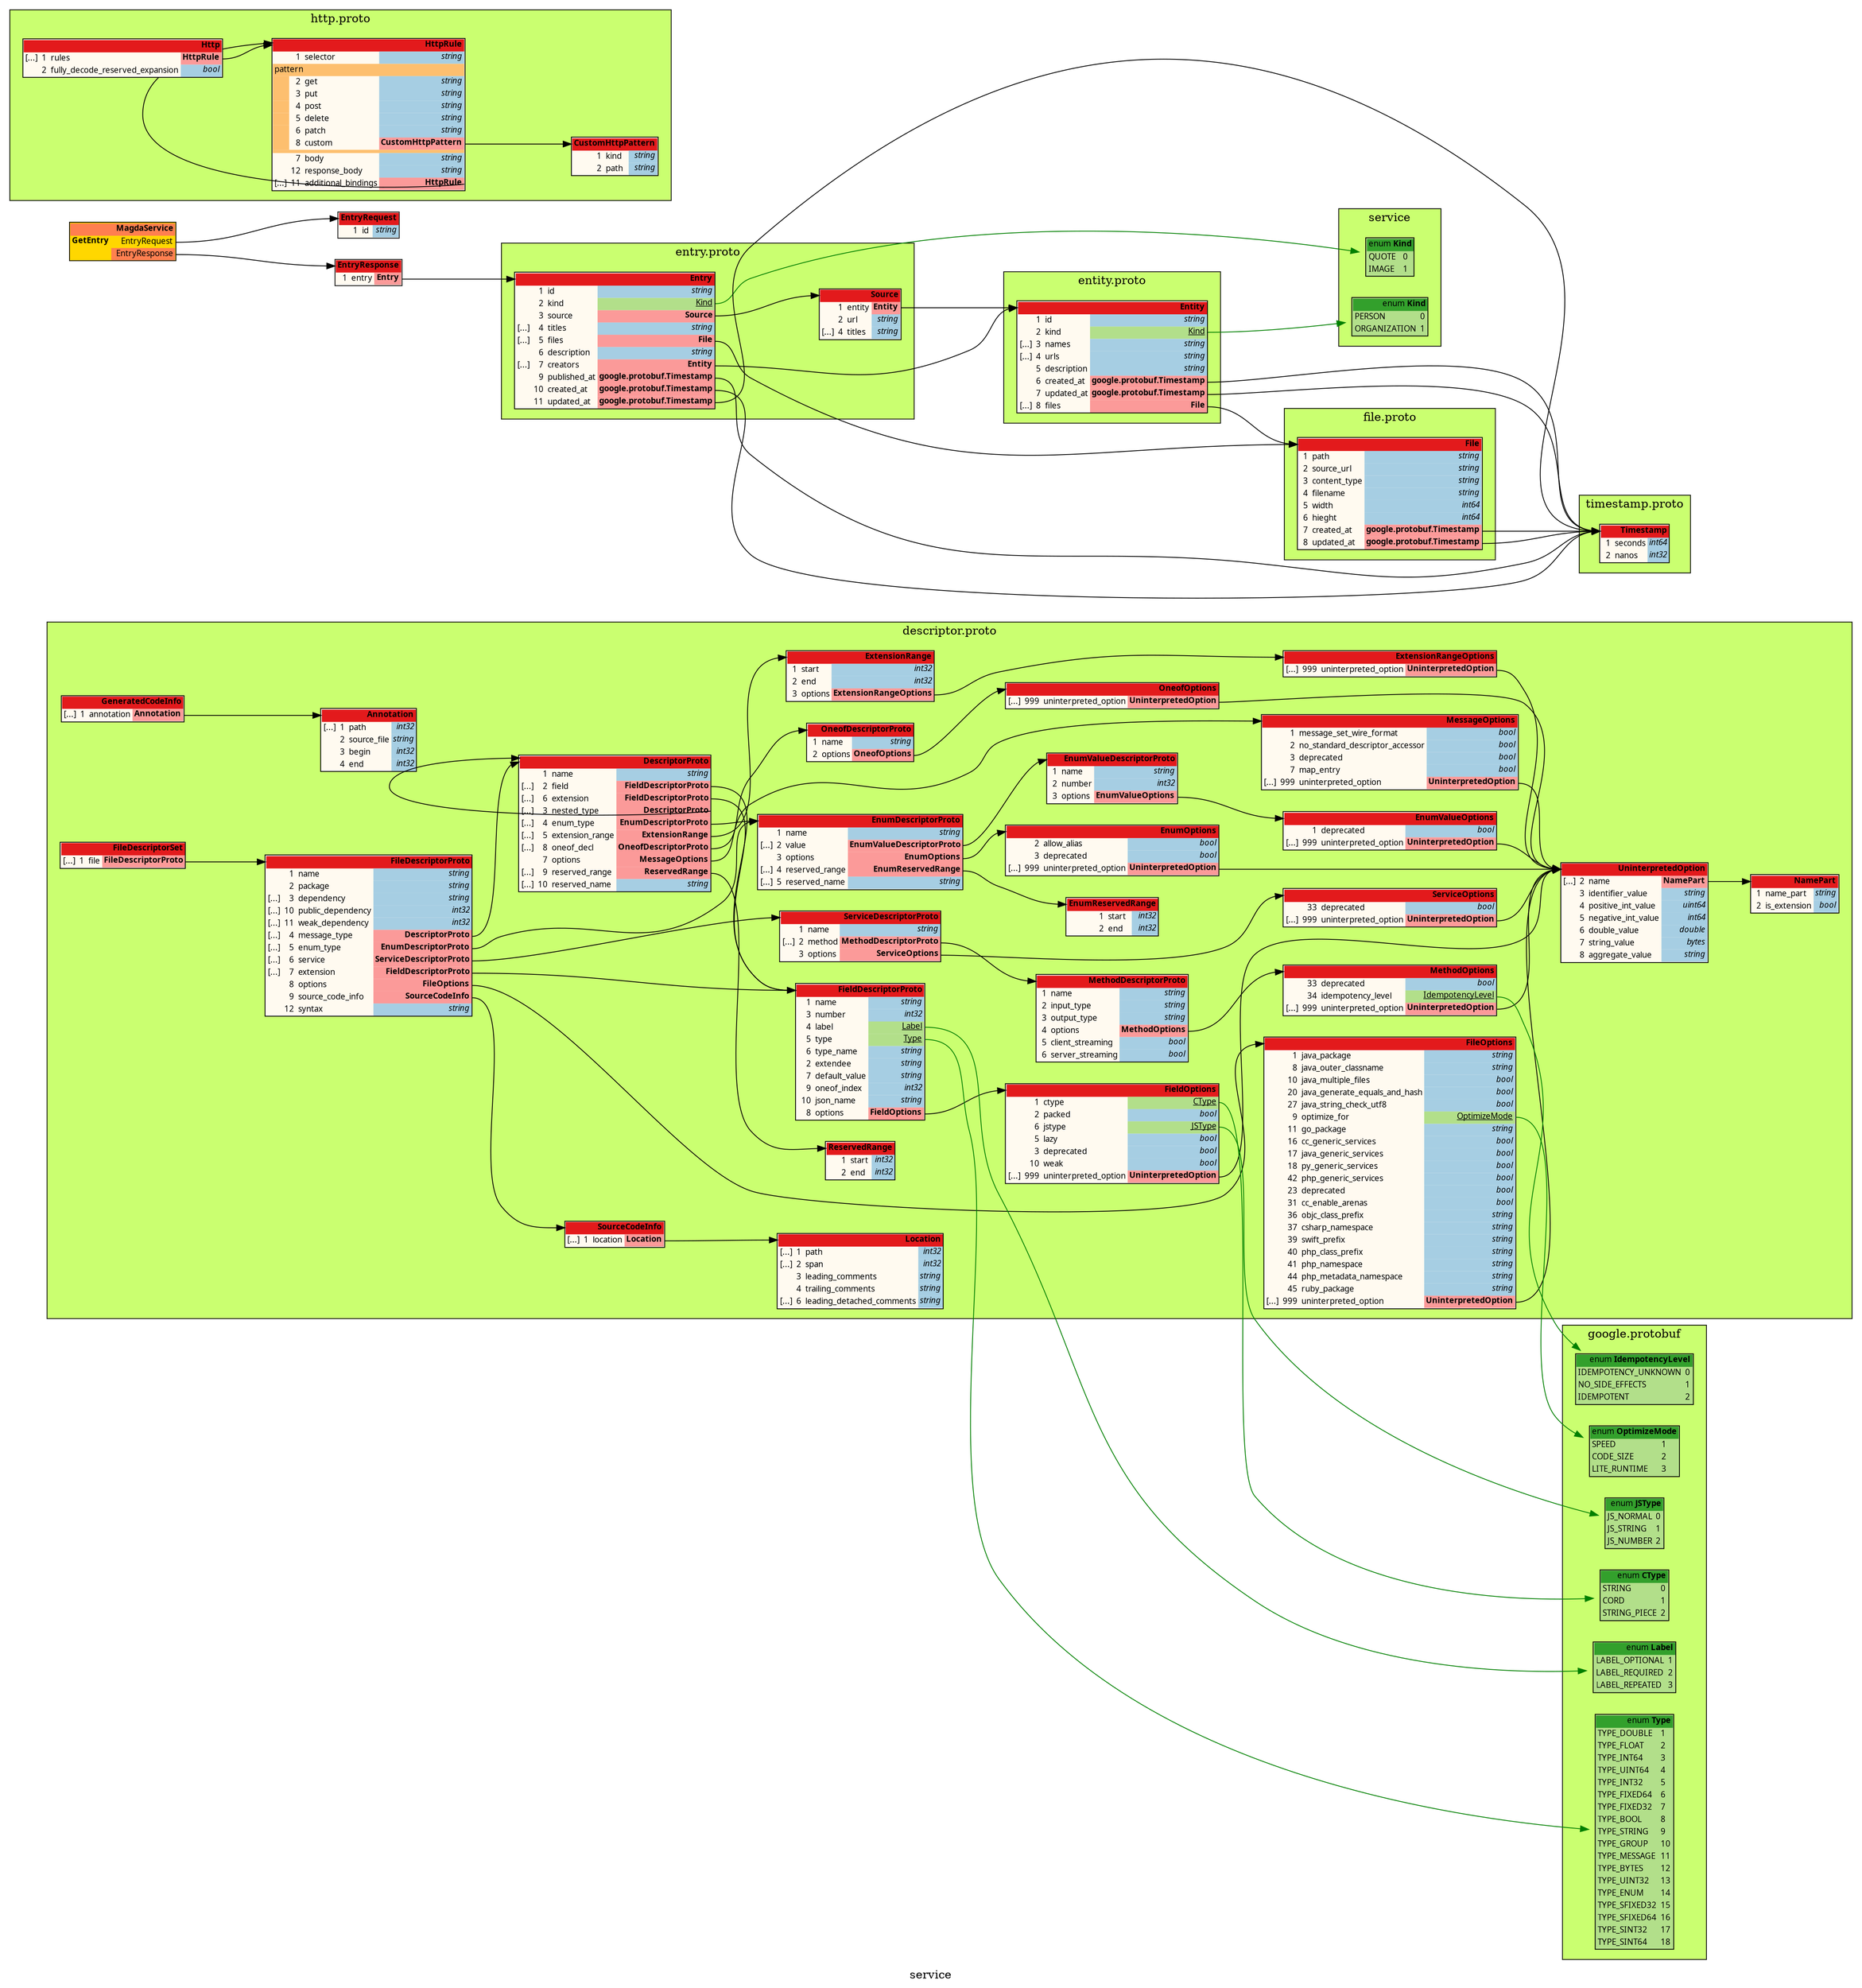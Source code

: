 /*
	do not edit:
	auto-generated by github.com/seamia/protodot
*/
digraph protodot {

	/* package:   service */
	/* source:    protos/service.proto */
	/* selection:  */

	rankdir=LR;
	label="service";
	tooltip="service";
	bgcolor="transparent"

	node [
		shape=plaintext
		fontsize=10
		fontname="Ubuntu"
	];


	/* ------ nodes ------ */
	subgraph cluster_0518b30284b0 {
		label = "descriptor.proto"
		tooltip = "google/protobuf/descriptor.proto"
		style = filled;
		fillcolor = "#caff70";
		
		Node_Ja_104	[shape=plaintext tooltip="google.protobuf.FileDescriptorProto" label=<<TABLE BORDER="1" CELLBORDER="0" CELLSPACING="0" BGCOLOR="#fffaf0"><TR><TD COLSPAN="4" PORT="header" BGCOLOR="#e31a1c" ALIGN="right"><b>FileDescriptorProto</b></TD></TR><TR><TD ALIGN="right"></TD><TD ALIGN="right">1</TD><TD ALIGN="left">name</TD><TD BGCOLOR="#a6cee3" PORT="poname" ALIGN="right" TITLE="string"><i>string</i></TD></TR><TR><TD ALIGN="right"></TD><TD ALIGN="right">2</TD><TD ALIGN="left">package</TD><TD BGCOLOR="#a6cee3" PORT="popackage" ALIGN="right" TITLE="string"><i>string</i></TD></TR><TR><TD ALIGN="right">[...]</TD><TD ALIGN="right">3</TD><TD ALIGN="left">dependency</TD><TD BGCOLOR="#a6cee3" PORT="podependency" ALIGN="right" TITLE="string"><i>string</i></TD></TR><TR><TD ALIGN="right">[...]</TD><TD ALIGN="right">10</TD><TD ALIGN="left">public_dependency</TD><TD BGCOLOR="#a6cee3" PORT="popublic_dependency" ALIGN="right" TITLE="int32"><i>int32</i></TD></TR><TR><TD ALIGN="right">[...]</TD><TD ALIGN="right">11</TD><TD ALIGN="left">weak_dependency</TD><TD BGCOLOR="#a6cee3" PORT="poweak_dependency" ALIGN="right" TITLE="int32"><i>int32</i></TD></TR><TR><TD ALIGN="right">[...]</TD><TD ALIGN="right">4</TD><TD ALIGN="left">message_type</TD><TD BGCOLOR="#fb9a99" PORT="pomessage_type" ALIGN="right"><b>DescriptorProto</b></TD></TR><TR><TD ALIGN="right">[...]</TD><TD ALIGN="right">5</TD><TD ALIGN="left">enum_type</TD><TD BGCOLOR="#fb9a99" PORT="poenum_type" ALIGN="right"><b>EnumDescriptorProto</b></TD></TR><TR><TD ALIGN="right">[...]</TD><TD ALIGN="right">6</TD><TD ALIGN="left">service</TD><TD BGCOLOR="#fb9a99" PORT="poservice" ALIGN="right"><b>ServiceDescriptorProto</b></TD></TR><TR><TD ALIGN="right">[...]</TD><TD ALIGN="right">7</TD><TD ALIGN="left">extension</TD><TD BGCOLOR="#fb9a99" PORT="poextension" ALIGN="right"><b>FieldDescriptorProto</b></TD></TR><TR><TD ALIGN="right"></TD><TD ALIGN="right">8</TD><TD ALIGN="left">options</TD><TD BGCOLOR="#fb9a99" PORT="pooptions" ALIGN="right"><b>FileOptions</b></TD></TR><TR><TD ALIGN="right"></TD><TD ALIGN="right">9</TD><TD ALIGN="left">source_code_info</TD><TD BGCOLOR="#fb9a99" PORT="posource_code_info" ALIGN="right"><b>SourceCodeInfo</b></TD></TR><TR><TD ALIGN="right"></TD><TD ALIGN="right">12</TD><TD ALIGN="left">syntax</TD><TD BGCOLOR="#a6cee3" PORT="posyntax" ALIGN="right" TITLE="string"><i>string</i></TD></TR></TABLE>>];
		Node_Ja_108	[shape=plaintext tooltip="google.protobuf.ExtensionRangeOptions" label=<<TABLE BORDER="1" CELLBORDER="0" CELLSPACING="0" BGCOLOR="#fffaf0"><TR><TD COLSPAN="4" PORT="header" BGCOLOR="#e31a1c" ALIGN="right"><b>ExtensionRangeOptions</b></TD></TR><TR><TD ALIGN="right">[...]</TD><TD ALIGN="right">999</TD><TD ALIGN="left">uninterpreted_option</TD><TD BGCOLOR="#fb9a99" PORT="pouninterpreted_option" ALIGN="right"><b>UninterpretedOption</b></TD></TR></TABLE>>];
		Node_Ja_120	[shape=plaintext tooltip="google.protobuf.MessageOptions" label=<<TABLE BORDER="1" CELLBORDER="0" CELLSPACING="0" BGCOLOR="#fffaf0"><TR><TD COLSPAN="4" PORT="header" BGCOLOR="#e31a1c" ALIGN="right"><b>MessageOptions</b></TD></TR><TR><TD ALIGN="right"></TD><TD ALIGN="right">1</TD><TD ALIGN="left">message_set_wire_format</TD><TD BGCOLOR="#a6cee3" PORT="pomessage_set_wire_format" ALIGN="right" TITLE="bool"><i>bool</i></TD></TR><TR><TD ALIGN="right"></TD><TD ALIGN="right">2</TD><TD ALIGN="left">no_standard_descriptor_accessor</TD><TD BGCOLOR="#a6cee3" PORT="pono_standard_descriptor_accessor" ALIGN="right" TITLE="bool"><i>bool</i></TD></TR><TR><TD ALIGN="right"></TD><TD ALIGN="right">3</TD><TD ALIGN="left">deprecated</TD><TD BGCOLOR="#a6cee3" PORT="podeprecated" ALIGN="right" TITLE="bool"><i>bool</i></TD></TR><TR><TD ALIGN="right"></TD><TD ALIGN="right">7</TD><TD ALIGN="left">map_entry</TD><TD BGCOLOR="#a6cee3" PORT="pomap_entry" ALIGN="right" TITLE="bool"><i>bool</i></TD></TR><TR><TD ALIGN="right">[...]</TD><TD ALIGN="right">999</TD><TD ALIGN="left">uninterpreted_option</TD><TD BGCOLOR="#fb9a99" PORT="pouninterpreted_option" ALIGN="right"><b>UninterpretedOption</b></TD></TR></TABLE>>];
		Node_Ja_121	[shape=plaintext tooltip="google.protobuf.FieldOptions" label=<<TABLE BORDER="1" CELLBORDER="0" CELLSPACING="0" BGCOLOR="#fffaf0"><TR><TD COLSPAN="4" PORT="header" BGCOLOR="#e31a1c" ALIGN="right"><b>FieldOptions</b></TD></TR><TR><TD ALIGN="right"></TD><TD ALIGN="right">1</TD><TD ALIGN="left">ctype</TD><TD BGCOLOR="#b2df8a" PORT="poctype" ALIGN="right"><u>CType</u></TD></TR><TR><TD ALIGN="right"></TD><TD ALIGN="right">2</TD><TD ALIGN="left">packed</TD><TD BGCOLOR="#a6cee3" PORT="popacked" ALIGN="right" TITLE="bool"><i>bool</i></TD></TR><TR><TD ALIGN="right"></TD><TD ALIGN="right">6</TD><TD ALIGN="left">jstype</TD><TD BGCOLOR="#b2df8a" PORT="pojstype" ALIGN="right"><u>JSType</u></TD></TR><TR><TD ALIGN="right"></TD><TD ALIGN="right">5</TD><TD ALIGN="left">lazy</TD><TD BGCOLOR="#a6cee3" PORT="polazy" ALIGN="right" TITLE="bool"><i>bool</i></TD></TR><TR><TD ALIGN="right"></TD><TD ALIGN="right">3</TD><TD ALIGN="left">deprecated</TD><TD BGCOLOR="#a6cee3" PORT="podeprecated" ALIGN="right" TITLE="bool"><i>bool</i></TD></TR><TR><TD ALIGN="right"></TD><TD ALIGN="right">10</TD><TD ALIGN="left">weak</TD><TD BGCOLOR="#a6cee3" PORT="poweak" ALIGN="right" TITLE="bool"><i>bool</i></TD></TR><TR><TD ALIGN="right">[...]</TD><TD ALIGN="right">999</TD><TD ALIGN="left">uninterpreted_option</TD><TD BGCOLOR="#fb9a99" PORT="pouninterpreted_option" ALIGN="right"><b>UninterpretedOption</b></TD></TR></TABLE>>];
		Node_Ja_127	[shape=plaintext tooltip="google.protobuf.ServiceOptions" label=<<TABLE BORDER="1" CELLBORDER="0" CELLSPACING="0" BGCOLOR="#fffaf0"><TR><TD COLSPAN="4" PORT="header" BGCOLOR="#e31a1c" ALIGN="right"><b>ServiceOptions</b></TD></TR><TR><TD ALIGN="right"></TD><TD ALIGN="right">33</TD><TD ALIGN="left">deprecated</TD><TD BGCOLOR="#a6cee3" PORT="podeprecated" ALIGN="right" TITLE="bool"><i>bool</i></TD></TR><TR><TD ALIGN="right">[...]</TD><TD ALIGN="right">999</TD><TD ALIGN="left">uninterpreted_option</TD><TD BGCOLOR="#fb9a99" PORT="pouninterpreted_option" ALIGN="right"><b>UninterpretedOption</b></TD></TR></TABLE>>];
		Node_Ja_132	[shape=plaintext tooltip="google.protobuf.SourceCodeInfo" label=<<TABLE BORDER="1" CELLBORDER="0" CELLSPACING="0" BGCOLOR="#fffaf0"><TR><TD COLSPAN="4" PORT="header" BGCOLOR="#e31a1c" ALIGN="right"><b>SourceCodeInfo</b></TD></TR><TR><TD ALIGN="right">[...]</TD><TD ALIGN="right">1</TD><TD ALIGN="left">location</TD><TD BGCOLOR="#fb9a99" PORT="polocation" ALIGN="right"><b>Location</b></TD></TR></TABLE>>];
		Node_Ja_106	[shape=plaintext tooltip="google.protobuf.DescriptorProto.ExtensionRange" label=<<TABLE BORDER="1" CELLBORDER="0" CELLSPACING="0" BGCOLOR="#fffaf0"><TR><TD COLSPAN="4" PORT="header" BGCOLOR="#e31a1c" ALIGN="right"><b>ExtensionRange</b></TD></TR><TR><TD ALIGN="right"></TD><TD ALIGN="right">1</TD><TD ALIGN="left">start</TD><TD BGCOLOR="#a6cee3" PORT="postart" ALIGN="right" TITLE="int32"><i>int32</i></TD></TR><TR><TD ALIGN="right"></TD><TD ALIGN="right">2</TD><TD ALIGN="left">end</TD><TD BGCOLOR="#a6cee3" PORT="poend" ALIGN="right" TITLE="int32"><i>int32</i></TD></TR><TR><TD ALIGN="right"></TD><TD ALIGN="right">3</TD><TD ALIGN="left">options</TD><TD BGCOLOR="#fb9a99" PORT="pooptions" ALIGN="right"><b>ExtensionRangeOptions</b></TD></TR></TABLE>>];
		Node_Ja_116	[shape=plaintext tooltip="google.protobuf.ServiceDescriptorProto" label=<<TABLE BORDER="1" CELLBORDER="0" CELLSPACING="0" BGCOLOR="#fffaf0"><TR><TD COLSPAN="4" PORT="header" BGCOLOR="#e31a1c" ALIGN="right"><b>ServiceDescriptorProto</b></TD></TR><TR><TD ALIGN="right"></TD><TD ALIGN="right">1</TD><TD ALIGN="left">name</TD><TD BGCOLOR="#a6cee3" PORT="poname" ALIGN="right" TITLE="string"><i>string</i></TD></TR><TR><TD ALIGN="right">[...]</TD><TD ALIGN="right">2</TD><TD ALIGN="left">method</TD><TD BGCOLOR="#fb9a99" PORT="pomethod" ALIGN="right"><b>MethodDescriptorProto</b></TD></TR><TR><TD ALIGN="right"></TD><TD ALIGN="right">3</TD><TD ALIGN="left">options</TD><TD BGCOLOR="#fb9a99" PORT="pooptions" ALIGN="right"><b>ServiceOptions</b></TD></TR></TABLE>>];
		Node_Ja_134	[shape=plaintext tooltip="google.protobuf.GeneratedCodeInfo" label=<<TABLE BORDER="1" CELLBORDER="0" CELLSPACING="0" BGCOLOR="#fffaf0"><TR><TD COLSPAN="4" PORT="header" BGCOLOR="#e31a1c" ALIGN="right"><b>GeneratedCodeInfo</b></TD></TR><TR><TD ALIGN="right">[...]</TD><TD ALIGN="right">1</TD><TD ALIGN="left">annotation</TD><TD BGCOLOR="#fb9a99" PORT="poannotation" ALIGN="right"><b>Annotation</b></TD></TR></TABLE>>];
		Node_Ja_109	[shape=plaintext tooltip="google.protobuf.FieldDescriptorProto" label=<<TABLE BORDER="1" CELLBORDER="0" CELLSPACING="0" BGCOLOR="#fffaf0"><TR><TD COLSPAN="4" PORT="header" BGCOLOR="#e31a1c" ALIGN="right"><b>FieldDescriptorProto</b></TD></TR><TR><TD ALIGN="right"></TD><TD ALIGN="right">1</TD><TD ALIGN="left">name</TD><TD BGCOLOR="#a6cee3" PORT="poname" ALIGN="right" TITLE="string"><i>string</i></TD></TR><TR><TD ALIGN="right"></TD><TD ALIGN="right">3</TD><TD ALIGN="left">number</TD><TD BGCOLOR="#a6cee3" PORT="ponumber" ALIGN="right" TITLE="int32"><i>int32</i></TD></TR><TR><TD ALIGN="right"></TD><TD ALIGN="right">4</TD><TD ALIGN="left">label</TD><TD BGCOLOR="#b2df8a" PORT="polabel" ALIGN="right"><u>Label</u></TD></TR><TR><TD ALIGN="right"></TD><TD ALIGN="right">5</TD><TD ALIGN="left">type</TD><TD BGCOLOR="#b2df8a" PORT="potype" ALIGN="right"><u>Type</u></TD></TR><TR><TD ALIGN="right"></TD><TD ALIGN="right">6</TD><TD ALIGN="left">type_name</TD><TD BGCOLOR="#a6cee3" PORT="potype_name" ALIGN="right" TITLE="string"><i>string</i></TD></TR><TR><TD ALIGN="right"></TD><TD ALIGN="right">2</TD><TD ALIGN="left">extendee</TD><TD BGCOLOR="#a6cee3" PORT="poextendee" ALIGN="right" TITLE="string"><i>string</i></TD></TR><TR><TD ALIGN="right"></TD><TD ALIGN="right">7</TD><TD ALIGN="left">default_value</TD><TD BGCOLOR="#a6cee3" PORT="podefault_value" ALIGN="right" TITLE="string"><i>string</i></TD></TR><TR><TD ALIGN="right"></TD><TD ALIGN="right">9</TD><TD ALIGN="left">oneof_index</TD><TD BGCOLOR="#a6cee3" PORT="pooneof_index" ALIGN="right" TITLE="int32"><i>int32</i></TD></TR><TR><TD ALIGN="right"></TD><TD ALIGN="right">10</TD><TD ALIGN="left">json_name</TD><TD BGCOLOR="#a6cee3" PORT="pojson_name" ALIGN="right" TITLE="string"><i>string</i></TD></TR><TR><TD ALIGN="right"></TD><TD ALIGN="right">8</TD><TD ALIGN="left">options</TD><TD BGCOLOR="#fb9a99" PORT="pooptions" ALIGN="right"><b>FieldOptions</b></TD></TR></TABLE>>];
		Node_Ja_124	[shape=plaintext tooltip="google.protobuf.OneofOptions" label=<<TABLE BORDER="1" CELLBORDER="0" CELLSPACING="0" BGCOLOR="#fffaf0"><TR><TD COLSPAN="4" PORT="header" BGCOLOR="#e31a1c" ALIGN="right"><b>OneofOptions</b></TD></TR><TR><TD ALIGN="right">[...]</TD><TD ALIGN="right">999</TD><TD ALIGN="left">uninterpreted_option</TD><TD BGCOLOR="#fb9a99" PORT="pouninterpreted_option" ALIGN="right"><b>UninterpretedOption</b></TD></TR></TABLE>>];
		Node_Ja_112	[shape=plaintext tooltip="google.protobuf.OneofDescriptorProto" label=<<TABLE BORDER="1" CELLBORDER="0" CELLSPACING="0" BGCOLOR="#fffaf0"><TR><TD COLSPAN="4" PORT="header" BGCOLOR="#e31a1c" ALIGN="right"><b>OneofDescriptorProto</b></TD></TR><TR><TD ALIGN="right"></TD><TD ALIGN="right">1</TD><TD ALIGN="left">name</TD><TD BGCOLOR="#a6cee3" PORT="poname" ALIGN="right" TITLE="string"><i>string</i></TD></TR><TR><TD ALIGN="right"></TD><TD ALIGN="right">2</TD><TD ALIGN="left">options</TD><TD BGCOLOR="#fb9a99" PORT="pooptions" ALIGN="right"><b>OneofOptions</b></TD></TR></TABLE>>];
		Node_Ja_115	[shape=plaintext tooltip="google.protobuf.EnumValueDescriptorProto" label=<<TABLE BORDER="1" CELLBORDER="0" CELLSPACING="0" BGCOLOR="#fffaf0"><TR><TD COLSPAN="4" PORT="header" BGCOLOR="#e31a1c" ALIGN="right"><b>EnumValueDescriptorProto</b></TD></TR><TR><TD ALIGN="right"></TD><TD ALIGN="right">1</TD><TD ALIGN="left">name</TD><TD BGCOLOR="#a6cee3" PORT="poname" ALIGN="right" TITLE="string"><i>string</i></TD></TR><TR><TD ALIGN="right"></TD><TD ALIGN="right">2</TD><TD ALIGN="left">number</TD><TD BGCOLOR="#a6cee3" PORT="ponumber" ALIGN="right" TITLE="int32"><i>int32</i></TD></TR><TR><TD ALIGN="right"></TD><TD ALIGN="right">3</TD><TD ALIGN="left">options</TD><TD BGCOLOR="#fb9a99" PORT="pooptions" ALIGN="right"><b>EnumValueOptions</b></TD></TR></TABLE>>];
		Node_Ja_117	[shape=plaintext tooltip="google.protobuf.MethodDescriptorProto" label=<<TABLE BORDER="1" CELLBORDER="0" CELLSPACING="0" BGCOLOR="#fffaf0"><TR><TD COLSPAN="4" PORT="header" BGCOLOR="#e31a1c" ALIGN="right"><b>MethodDescriptorProto</b></TD></TR><TR><TD ALIGN="right"></TD><TD ALIGN="right">1</TD><TD ALIGN="left">name</TD><TD BGCOLOR="#a6cee3" PORT="poname" ALIGN="right" TITLE="string"><i>string</i></TD></TR><TR><TD ALIGN="right"></TD><TD ALIGN="right">2</TD><TD ALIGN="left">input_type</TD><TD BGCOLOR="#a6cee3" PORT="poinput_type" ALIGN="right" TITLE="string"><i>string</i></TD></TR><TR><TD ALIGN="right"></TD><TD ALIGN="right">3</TD><TD ALIGN="left">output_type</TD><TD BGCOLOR="#a6cee3" PORT="pooutput_type" ALIGN="right" TITLE="string"><i>string</i></TD></TR><TR><TD ALIGN="right"></TD><TD ALIGN="right">4</TD><TD ALIGN="left">options</TD><TD BGCOLOR="#fb9a99" PORT="pooptions" ALIGN="right"><b>MethodOptions</b></TD></TR><TR><TD ALIGN="right"></TD><TD ALIGN="right">5</TD><TD ALIGN="left">client_streaming</TD><TD BGCOLOR="#a6cee3" PORT="poclient_streaming" ALIGN="right" TITLE="bool"><i>bool</i></TD></TR><TR><TD ALIGN="right"></TD><TD ALIGN="right">6</TD><TD ALIGN="left">server_streaming</TD><TD BGCOLOR="#a6cee3" PORT="poserver_streaming" ALIGN="right" TITLE="bool"><i>bool</i></TD></TR></TABLE>>];
		Node_Ja_125	[shape=plaintext tooltip="google.protobuf.EnumOptions" label=<<TABLE BORDER="1" CELLBORDER="0" CELLSPACING="0" BGCOLOR="#fffaf0"><TR><TD COLSPAN="4" PORT="header" BGCOLOR="#e31a1c" ALIGN="right"><b>EnumOptions</b></TD></TR><TR><TD ALIGN="right"></TD><TD ALIGN="right">2</TD><TD ALIGN="left">allow_alias</TD><TD BGCOLOR="#a6cee3" PORT="poallow_alias" ALIGN="right" TITLE="bool"><i>bool</i></TD></TR><TR><TD ALIGN="right"></TD><TD ALIGN="right">3</TD><TD ALIGN="left">deprecated</TD><TD BGCOLOR="#a6cee3" PORT="podeprecated" ALIGN="right" TITLE="bool"><i>bool</i></TD></TR><TR><TD ALIGN="right">[...]</TD><TD ALIGN="right">999</TD><TD ALIGN="left">uninterpreted_option</TD><TD BGCOLOR="#fb9a99" PORT="pouninterpreted_option" ALIGN="right"><b>UninterpretedOption</b></TD></TR></TABLE>>];
		Node_Ja_131	[shape=plaintext tooltip="google.protobuf.UninterpretedOption.NamePart" label=<<TABLE BORDER="1" CELLBORDER="0" CELLSPACING="0" BGCOLOR="#fffaf0"><TR><TD COLSPAN="4" PORT="header" BGCOLOR="#e31a1c" ALIGN="right"><b>NamePart</b></TD></TR><TR><TD ALIGN="right"></TD><TD ALIGN="right">1</TD><TD ALIGN="left">name_part</TD><TD BGCOLOR="#a6cee3" PORT="poname_part" ALIGN="right" TITLE="string"><i>string</i></TD></TR><TR><TD ALIGN="right"></TD><TD ALIGN="right">2</TD><TD ALIGN="left">is_extension</TD><TD BGCOLOR="#a6cee3" PORT="pois_extension" ALIGN="right" TITLE="bool"><i>bool</i></TD></TR></TABLE>>];
		Node_Ja_135	[shape=plaintext tooltip="google.protobuf.GeneratedCodeInfo.Annotation" label=<<TABLE BORDER="1" CELLBORDER="0" CELLSPACING="0" BGCOLOR="#fffaf0"><TR><TD COLSPAN="4" PORT="header" BGCOLOR="#e31a1c" ALIGN="right"><b>Annotation</b></TD></TR><TR><TD ALIGN="right">[...]</TD><TD ALIGN="right">1</TD><TD ALIGN="left">path</TD><TD BGCOLOR="#a6cee3" PORT="popath" ALIGN="right" TITLE="int32"><i>int32</i></TD></TR><TR><TD ALIGN="right"></TD><TD ALIGN="right">2</TD><TD ALIGN="left">source_file</TD><TD BGCOLOR="#a6cee3" PORT="posource_file" ALIGN="right" TITLE="string"><i>string</i></TD></TR><TR><TD ALIGN="right"></TD><TD ALIGN="right">3</TD><TD ALIGN="left">begin</TD><TD BGCOLOR="#a6cee3" PORT="pobegin" ALIGN="right" TITLE="int32"><i>int32</i></TD></TR><TR><TD ALIGN="right"></TD><TD ALIGN="right">4</TD><TD ALIGN="left">end</TD><TD BGCOLOR="#a6cee3" PORT="poend" ALIGN="right" TITLE="int32"><i>int32</i></TD></TR></TABLE>>];
		Node_Ja_103	[shape=plaintext tooltip="google.protobuf.FileDescriptorSet" label=<<TABLE BORDER="1" CELLBORDER="0" CELLSPACING="0" BGCOLOR="#fffaf0"><TR><TD COLSPAN="4" PORT="header" BGCOLOR="#e31a1c" ALIGN="right"><b>FileDescriptorSet</b></TD></TR><TR><TD ALIGN="right">[...]</TD><TD ALIGN="right">1</TD><TD ALIGN="left">file</TD><TD BGCOLOR="#fb9a99" PORT="pofile" ALIGN="right"><b>FileDescriptorProto</b></TD></TR></TABLE>>];
		Node_Ja_105	[shape=plaintext tooltip="google.protobuf.DescriptorProto" label=<<TABLE BORDER="1" CELLBORDER="0" CELLSPACING="0" BGCOLOR="#fffaf0"><TR><TD COLSPAN="4" PORT="header" BGCOLOR="#e31a1c" ALIGN="right"><b>DescriptorProto</b></TD></TR><TR><TD ALIGN="right"></TD><TD ALIGN="right">1</TD><TD ALIGN="left">name</TD><TD BGCOLOR="#a6cee3" PORT="poname" ALIGN="right" TITLE="string"><i>string</i></TD></TR><TR><TD ALIGN="right">[...]</TD><TD ALIGN="right">2</TD><TD ALIGN="left">field</TD><TD BGCOLOR="#fb9a99" PORT="pofield" ALIGN="right"><b>FieldDescriptorProto</b></TD></TR><TR><TD ALIGN="right">[...]</TD><TD ALIGN="right">6</TD><TD ALIGN="left">extension</TD><TD BGCOLOR="#fb9a99" PORT="poextension" ALIGN="right"><b>FieldDescriptorProto</b></TD></TR><TR><TD ALIGN="right">[...]</TD><TD ALIGN="right">3</TD><TD ALIGN="left">nested_type</TD><TD BGCOLOR="#fb9a99" PORT="ponested_type" ALIGN="right"><b>DescriptorProto</b></TD></TR><TR><TD ALIGN="right">[...]</TD><TD ALIGN="right">4</TD><TD ALIGN="left">enum_type</TD><TD BGCOLOR="#fb9a99" PORT="poenum_type" ALIGN="right"><b>EnumDescriptorProto</b></TD></TR><TR><TD ALIGN="right">[...]</TD><TD ALIGN="right">5</TD><TD ALIGN="left">extension_range</TD><TD BGCOLOR="#fb9a99" PORT="poextension_range" ALIGN="right"><b>ExtensionRange</b></TD></TR><TR><TD ALIGN="right">[...]</TD><TD ALIGN="right">8</TD><TD ALIGN="left">oneof_decl</TD><TD BGCOLOR="#fb9a99" PORT="pooneof_decl" ALIGN="right"><b>OneofDescriptorProto</b></TD></TR><TR><TD ALIGN="right"></TD><TD ALIGN="right">7</TD><TD ALIGN="left">options</TD><TD BGCOLOR="#fb9a99" PORT="pooptions" ALIGN="right"><b>MessageOptions</b></TD></TR><TR><TD ALIGN="right">[...]</TD><TD ALIGN="right">9</TD><TD ALIGN="left">reserved_range</TD><TD BGCOLOR="#fb9a99" PORT="poreserved_range" ALIGN="right"><b>ReservedRange</b></TD></TR><TR><TD ALIGN="right">[...]</TD><TD ALIGN="right">10</TD><TD ALIGN="left">reserved_name</TD><TD BGCOLOR="#a6cee3" PORT="poreserved_name" ALIGN="right" TITLE="string"><i>string</i></TD></TR></TABLE>>];
		Node_Ja_114	[shape=plaintext tooltip="google.protobuf.EnumDescriptorProto.EnumReservedRange" label=<<TABLE BORDER="1" CELLBORDER="0" CELLSPACING="0" BGCOLOR="#fffaf0"><TR><TD COLSPAN="4" PORT="header" BGCOLOR="#e31a1c" ALIGN="right"><b>EnumReservedRange</b></TD></TR><TR><TD ALIGN="right"></TD><TD ALIGN="right">1</TD><TD ALIGN="left">start</TD><TD BGCOLOR="#a6cee3" PORT="postart" ALIGN="right" TITLE="int32"><i>int32</i></TD></TR><TR><TD ALIGN="right"></TD><TD ALIGN="right">2</TD><TD ALIGN="left">end</TD><TD BGCOLOR="#a6cee3" PORT="poend" ALIGN="right" TITLE="int32"><i>int32</i></TD></TR></TABLE>>];
		Node_Ja_126	[shape=plaintext tooltip="google.protobuf.EnumValueOptions" label=<<TABLE BORDER="1" CELLBORDER="0" CELLSPACING="0" BGCOLOR="#fffaf0"><TR><TD COLSPAN="4" PORT="header" BGCOLOR="#e31a1c" ALIGN="right"><b>EnumValueOptions</b></TD></TR><TR><TD ALIGN="right"></TD><TD ALIGN="right">1</TD><TD ALIGN="left">deprecated</TD><TD BGCOLOR="#a6cee3" PORT="podeprecated" ALIGN="right" TITLE="bool"><i>bool</i></TD></TR><TR><TD ALIGN="right">[...]</TD><TD ALIGN="right">999</TD><TD ALIGN="left">uninterpreted_option</TD><TD BGCOLOR="#fb9a99" PORT="pouninterpreted_option" ALIGN="right"><b>UninterpretedOption</b></TD></TR></TABLE>>];
		Node_Ja_130	[shape=plaintext tooltip="google.protobuf.UninterpretedOption" label=<<TABLE BORDER="1" CELLBORDER="0" CELLSPACING="0" BGCOLOR="#fffaf0"><TR><TD COLSPAN="4" PORT="header" BGCOLOR="#e31a1c" ALIGN="right"><b>UninterpretedOption</b></TD></TR><TR><TD ALIGN="right">[...]</TD><TD ALIGN="right">2</TD><TD ALIGN="left">name</TD><TD BGCOLOR="#fb9a99" PORT="poname" ALIGN="right"><b>NamePart</b></TD></TR><TR><TD ALIGN="right"></TD><TD ALIGN="right">3</TD><TD ALIGN="left">identifier_value</TD><TD BGCOLOR="#a6cee3" PORT="poidentifier_value" ALIGN="right" TITLE="string"><i>string</i></TD></TR><TR><TD ALIGN="right"></TD><TD ALIGN="right">4</TD><TD ALIGN="left">positive_int_value</TD><TD BGCOLOR="#a6cee3" PORT="popositive_int_value" ALIGN="right" TITLE="uint64"><i>uint64</i></TD></TR><TR><TD ALIGN="right"></TD><TD ALIGN="right">5</TD><TD ALIGN="left">negative_int_value</TD><TD BGCOLOR="#a6cee3" PORT="ponegative_int_value" ALIGN="right" TITLE="int64"><i>int64</i></TD></TR><TR><TD ALIGN="right"></TD><TD ALIGN="right">6</TD><TD ALIGN="left">double_value</TD><TD BGCOLOR="#a6cee3" PORT="podouble_value" ALIGN="right" TITLE="double"><i>double</i></TD></TR><TR><TD ALIGN="right"></TD><TD ALIGN="right">7</TD><TD ALIGN="left">string_value</TD><TD BGCOLOR="#a6cee3" PORT="postring_value" ALIGN="right" TITLE="bytes"><i>bytes</i></TD></TR><TR><TD ALIGN="right"></TD><TD ALIGN="right">8</TD><TD ALIGN="left">aggregate_value</TD><TD BGCOLOR="#a6cee3" PORT="poaggregate_value" ALIGN="right" TITLE="string"><i>string</i></TD></TR></TABLE>>];
		Node_Ja_107	[shape=plaintext tooltip="google.protobuf.DescriptorProto.ReservedRange" label=<<TABLE BORDER="1" CELLBORDER="0" CELLSPACING="0" BGCOLOR="#fffaf0"><TR><TD COLSPAN="4" PORT="header" BGCOLOR="#e31a1c" ALIGN="right"><b>ReservedRange</b></TD></TR><TR><TD ALIGN="right"></TD><TD ALIGN="right">1</TD><TD ALIGN="left">start</TD><TD BGCOLOR="#a6cee3" PORT="postart" ALIGN="right" TITLE="int32"><i>int32</i></TD></TR><TR><TD ALIGN="right"></TD><TD ALIGN="right">2</TD><TD ALIGN="left">end</TD><TD BGCOLOR="#a6cee3" PORT="poend" ALIGN="right" TITLE="int32"><i>int32</i></TD></TR></TABLE>>];
		Node_Ja_118	[shape=plaintext tooltip="google.protobuf.FileOptions" label=<<TABLE BORDER="1" CELLBORDER="0" CELLSPACING="0" BGCOLOR="#fffaf0"><TR><TD COLSPAN="4" PORT="header" BGCOLOR="#e31a1c" ALIGN="right"><b>FileOptions</b></TD></TR><TR><TD ALIGN="right"></TD><TD ALIGN="right">1</TD><TD ALIGN="left">java_package</TD><TD BGCOLOR="#a6cee3" PORT="pojava_package" ALIGN="right" TITLE="string"><i>string</i></TD></TR><TR><TD ALIGN="right"></TD><TD ALIGN="right">8</TD><TD ALIGN="left">java_outer_classname</TD><TD BGCOLOR="#a6cee3" PORT="pojava_outer_classname" ALIGN="right" TITLE="string"><i>string</i></TD></TR><TR><TD ALIGN="right"></TD><TD ALIGN="right">10</TD><TD ALIGN="left">java_multiple_files</TD><TD BGCOLOR="#a6cee3" PORT="pojava_multiple_files" ALIGN="right" TITLE="bool"><i>bool</i></TD></TR><TR><TD ALIGN="right"></TD><TD ALIGN="right">20</TD><TD ALIGN="left">java_generate_equals_and_hash</TD><TD BGCOLOR="#a6cee3" PORT="pojava_generate_equals_and_hash" ALIGN="right" TITLE="bool"><i>bool</i></TD></TR><TR><TD ALIGN="right"></TD><TD ALIGN="right">27</TD><TD ALIGN="left">java_string_check_utf8</TD><TD BGCOLOR="#a6cee3" PORT="pojava_string_check_utf8" ALIGN="right" TITLE="bool"><i>bool</i></TD></TR><TR><TD ALIGN="right"></TD><TD ALIGN="right">9</TD><TD ALIGN="left">optimize_for</TD><TD BGCOLOR="#b2df8a" PORT="pooptimize_for" ALIGN="right"><u>OptimizeMode</u></TD></TR><TR><TD ALIGN="right"></TD><TD ALIGN="right">11</TD><TD ALIGN="left">go_package</TD><TD BGCOLOR="#a6cee3" PORT="pogo_package" ALIGN="right" TITLE="string"><i>string</i></TD></TR><TR><TD ALIGN="right"></TD><TD ALIGN="right">16</TD><TD ALIGN="left">cc_generic_services</TD><TD BGCOLOR="#a6cee3" PORT="pocc_generic_services" ALIGN="right" TITLE="bool"><i>bool</i></TD></TR><TR><TD ALIGN="right"></TD><TD ALIGN="right">17</TD><TD ALIGN="left">java_generic_services</TD><TD BGCOLOR="#a6cee3" PORT="pojava_generic_services" ALIGN="right" TITLE="bool"><i>bool</i></TD></TR><TR><TD ALIGN="right"></TD><TD ALIGN="right">18</TD><TD ALIGN="left">py_generic_services</TD><TD BGCOLOR="#a6cee3" PORT="popy_generic_services" ALIGN="right" TITLE="bool"><i>bool</i></TD></TR><TR><TD ALIGN="right"></TD><TD ALIGN="right">42</TD><TD ALIGN="left">php_generic_services</TD><TD BGCOLOR="#a6cee3" PORT="pophp_generic_services" ALIGN="right" TITLE="bool"><i>bool</i></TD></TR><TR><TD ALIGN="right"></TD><TD ALIGN="right">23</TD><TD ALIGN="left">deprecated</TD><TD BGCOLOR="#a6cee3" PORT="podeprecated" ALIGN="right" TITLE="bool"><i>bool</i></TD></TR><TR><TD ALIGN="right"></TD><TD ALIGN="right">31</TD><TD ALIGN="left">cc_enable_arenas</TD><TD BGCOLOR="#a6cee3" PORT="pocc_enable_arenas" ALIGN="right" TITLE="bool"><i>bool</i></TD></TR><TR><TD ALIGN="right"></TD><TD ALIGN="right">36</TD><TD ALIGN="left">objc_class_prefix</TD><TD BGCOLOR="#a6cee3" PORT="poobjc_class_prefix" ALIGN="right" TITLE="string"><i>string</i></TD></TR><TR><TD ALIGN="right"></TD><TD ALIGN="right">37</TD><TD ALIGN="left">csharp_namespace</TD><TD BGCOLOR="#a6cee3" PORT="pocsharp_namespace" ALIGN="right" TITLE="string"><i>string</i></TD></TR><TR><TD ALIGN="right"></TD><TD ALIGN="right">39</TD><TD ALIGN="left">swift_prefix</TD><TD BGCOLOR="#a6cee3" PORT="poswift_prefix" ALIGN="right" TITLE="string"><i>string</i></TD></TR><TR><TD ALIGN="right"></TD><TD ALIGN="right">40</TD><TD ALIGN="left">php_class_prefix</TD><TD BGCOLOR="#a6cee3" PORT="pophp_class_prefix" ALIGN="right" TITLE="string"><i>string</i></TD></TR><TR><TD ALIGN="right"></TD><TD ALIGN="right">41</TD><TD ALIGN="left">php_namespace</TD><TD BGCOLOR="#a6cee3" PORT="pophp_namespace" ALIGN="right" TITLE="string"><i>string</i></TD></TR><TR><TD ALIGN="right"></TD><TD ALIGN="right">44</TD><TD ALIGN="left">php_metadata_namespace</TD><TD BGCOLOR="#a6cee3" PORT="pophp_metadata_namespace" ALIGN="right" TITLE="string"><i>string</i></TD></TR><TR><TD ALIGN="right"></TD><TD ALIGN="right">45</TD><TD ALIGN="left">ruby_package</TD><TD BGCOLOR="#a6cee3" PORT="poruby_package" ALIGN="right" TITLE="string"><i>string</i></TD></TR><TR><TD ALIGN="right">[...]</TD><TD ALIGN="right">999</TD><TD ALIGN="left">uninterpreted_option</TD><TD BGCOLOR="#fb9a99" PORT="pouninterpreted_option" ALIGN="right"><b>UninterpretedOption</b></TD></TR></TABLE>>];
		Node_Ja_133	[shape=plaintext tooltip="google.protobuf.SourceCodeInfo.Location" label=<<TABLE BORDER="1" CELLBORDER="0" CELLSPACING="0" BGCOLOR="#fffaf0"><TR><TD COLSPAN="4" PORT="header" BGCOLOR="#e31a1c" ALIGN="right"><b>Location</b></TD></TR><TR><TD ALIGN="right">[...]</TD><TD ALIGN="right">1</TD><TD ALIGN="left">path</TD><TD BGCOLOR="#a6cee3" PORT="popath" ALIGN="right" TITLE="int32"><i>int32</i></TD></TR><TR><TD ALIGN="right">[...]</TD><TD ALIGN="right">2</TD><TD ALIGN="left">span</TD><TD BGCOLOR="#a6cee3" PORT="pospan" ALIGN="right" TITLE="int32"><i>int32</i></TD></TR><TR><TD ALIGN="right"></TD><TD ALIGN="right">3</TD><TD ALIGN="left">leading_comments</TD><TD BGCOLOR="#a6cee3" PORT="poleading_comments" ALIGN="right" TITLE="string"><i>string</i></TD></TR><TR><TD ALIGN="right"></TD><TD ALIGN="right">4</TD><TD ALIGN="left">trailing_comments</TD><TD BGCOLOR="#a6cee3" PORT="potrailing_comments" ALIGN="right" TITLE="string"><i>string</i></TD></TR><TR><TD ALIGN="right">[...]</TD><TD ALIGN="right">6</TD><TD ALIGN="left">leading_detached_comments</TD><TD BGCOLOR="#a6cee3" PORT="poleading_detached_comments" ALIGN="right" TITLE="string"><i>string</i></TD></TR></TABLE>>];
		Node_Ja_128	[shape=plaintext tooltip="google.protobuf.MethodOptions" label=<<TABLE BORDER="1" CELLBORDER="0" CELLSPACING="0" BGCOLOR="#fffaf0"><TR><TD COLSPAN="4" PORT="header" BGCOLOR="#e31a1c" ALIGN="right"><b>MethodOptions</b></TD></TR><TR><TD ALIGN="right"></TD><TD ALIGN="right">33</TD><TD ALIGN="left">deprecated</TD><TD BGCOLOR="#a6cee3" PORT="podeprecated" ALIGN="right" TITLE="bool"><i>bool</i></TD></TR><TR><TD ALIGN="right"></TD><TD ALIGN="right">34</TD><TD ALIGN="left">idempotency_level</TD><TD BGCOLOR="#b2df8a" PORT="poidempotency_level" ALIGN="right"><u>IdempotencyLevel</u></TD></TR><TR><TD ALIGN="right">[...]</TD><TD ALIGN="right">999</TD><TD ALIGN="left">uninterpreted_option</TD><TD BGCOLOR="#fb9a99" PORT="pouninterpreted_option" ALIGN="right"><b>UninterpretedOption</b></TD></TR></TABLE>>];
		Node_Ja_113	[shape=plaintext tooltip="google.protobuf.EnumDescriptorProto" label=<<TABLE BORDER="1" CELLBORDER="0" CELLSPACING="0" BGCOLOR="#fffaf0"><TR><TD COLSPAN="4" PORT="header" BGCOLOR="#e31a1c" ALIGN="right"><b>EnumDescriptorProto</b></TD></TR><TR><TD ALIGN="right"></TD><TD ALIGN="right">1</TD><TD ALIGN="left">name</TD><TD BGCOLOR="#a6cee3" PORT="poname" ALIGN="right" TITLE="string"><i>string</i></TD></TR><TR><TD ALIGN="right">[...]</TD><TD ALIGN="right">2</TD><TD ALIGN="left">value</TD><TD BGCOLOR="#fb9a99" PORT="povalue" ALIGN="right"><b>EnumValueDescriptorProto</b></TD></TR><TR><TD ALIGN="right"></TD><TD ALIGN="right">3</TD><TD ALIGN="left">options</TD><TD BGCOLOR="#fb9a99" PORT="pooptions" ALIGN="right"><b>EnumOptions</b></TD></TR><TR><TD ALIGN="right">[...]</TD><TD ALIGN="right">4</TD><TD ALIGN="left">reserved_range</TD><TD BGCOLOR="#fb9a99" PORT="poreserved_range" ALIGN="right"><b>EnumReservedRange</b></TD></TR><TR><TD ALIGN="right">[...]</TD><TD ALIGN="right">5</TD><TD ALIGN="left">reserved_name</TD><TD BGCOLOR="#a6cee3" PORT="poreserved_name" ALIGN="right" TITLE="string"><i>string</i></TD></TR></TABLE>>];
	}

	subgraph cluster_4cf5bc59bee9 {
		label = "service"
		tooltip = "service"
		style = filled;
		fillcolor = "#caff70";
		
		Node_Ja_139	[shape=plaintext tooltip="Kind" label=<<TABLE BORDER="1" CELLBORDER="0" CELLSPACING="0" BGCOLOR="#b2df8a"><TR><TD COLSPAN="2" PORT="header" BGCOLOR="#33a02c" ALIGN="right">enum <b>Kind</b></TD></TR><TR><TD BGCOLOR="#b2df8a" ALIGN="left">PERSON</TD><TD BGCOLOR="#b2df8a" ALIGN="left">0</TD></TR><TR><TD BGCOLOR="#b2df8a" ALIGN="left">ORGANIZATION</TD><TD BGCOLOR="#b2df8a" ALIGN="left">1</TD></TR></TABLE>>];
		Node_Ja_142	[shape=plaintext tooltip="Kind" label=<<TABLE BORDER="1" CELLBORDER="0" CELLSPACING="0" BGCOLOR="#b2df8a"><TR><TD COLSPAN="2" PORT="header" BGCOLOR="#33a02c" ALIGN="right">enum <b>Kind</b></TD></TR><TR><TD BGCOLOR="#b2df8a" ALIGN="left">QUOTE</TD><TD BGCOLOR="#b2df8a" ALIGN="left">0</TD></TR><TR><TD BGCOLOR="#b2df8a" ALIGN="left">IMAGE</TD><TD BGCOLOR="#b2df8a" ALIGN="left">1</TD></TR></TABLE>>];
	}


	/* ------ leaving the root package unwrapped ------ */
	Node_Ja_145	[shape=plaintext tooltip="service.EntryRequest" label=<<TABLE BORDER="1" CELLBORDER="0" CELLSPACING="0" BGCOLOR="#fffaf0"><TR><TD COLSPAN="4" PORT="header" BGCOLOR="#e31a1c" ALIGN="right"><b>EntryRequest</b></TD></TR><TR><TD ALIGN="right"></TD><TD ALIGN="right">1</TD><TD ALIGN="left">id</TD><TD BGCOLOR="#a6cee3" PORT="poid" ALIGN="right" TITLE="string"><i>string</i></TD></TR></TABLE>>];
	Node_Ja_146	[shape=plaintext tooltip="service.EntryResponse" label=<<TABLE BORDER="1" CELLBORDER="0" CELLSPACING="0" BGCOLOR="#fffaf0"><TR><TD COLSPAN="4" PORT="header" BGCOLOR="#e31a1c" ALIGN="right"><b>EntryResponse</b></TD></TR><TR><TD ALIGN="right"></TD><TD ALIGN="right">1</TD><TD ALIGN="left">entry</TD><TD BGCOLOR="#fb9a99" PORT="poentry" ALIGN="right"><b>Entry</b></TD></TR></TABLE>>];
	Node_Ja_143	[shape=plaintext tooltip="MagdaService" label=<<TABLE BORDER="1" CELLBORDER="0" CELLSPACING="0" BGCOLOR="#ffd700"><TR><TD COLSPAN="3" PORT="header" BGCOLOR="#ff7f50" ALIGN="right"><b>MagdaService</b></TD></TR><TR><TD ALIGN="left"><b>GetEntry</b></TD><TD></TD><TD PORT="poGetEntry_request" ALIGN="right">EntryRequest</TD></TR><TR style="border-bottom: 1px solid red"><TD></TD><TD BGCOLOR="#ff7f50"></TD><TD PORT="poGetEntry_response" ALIGN="right" BGCOLOR="#ff7f50">EntryResponse</TD></TR></TABLE>>];
	
	subgraph cluster_53410cfb340b {
		label = "http.proto"
		tooltip = "google/api/http.proto"
		style = filled;
		fillcolor = "#caff70";
		
		Node_Ja_102	[shape=plaintext tooltip="google.api.CustomHttpPattern" label=<<TABLE BORDER="1" CELLBORDER="0" CELLSPACING="0" BGCOLOR="#fffaf0"><TR><TD COLSPAN="4" PORT="header" BGCOLOR="#e31a1c" ALIGN="right"><b>CustomHttpPattern</b></TD></TR><TR><TD ALIGN="right"></TD><TD ALIGN="right">1</TD><TD ALIGN="left">kind</TD><TD BGCOLOR="#a6cee3" PORT="pokind" ALIGN="right" TITLE="string"><i>string</i></TD></TR><TR><TD ALIGN="right"></TD><TD ALIGN="right">2</TD><TD ALIGN="left">path</TD><TD BGCOLOR="#a6cee3" PORT="popath" ALIGN="right" TITLE="string"><i>string</i></TD></TR></TABLE>>];
		Node_Ja_101	[shape=plaintext tooltip="google.api.HttpRule" label=<<TABLE BORDER="1" CELLBORDER="0" CELLSPACING="0" BGCOLOR="#fffaf0"><TR><TD COLSPAN="4" PORT="header" BGCOLOR="#e31a1c" ALIGN="right"><b>HttpRule</b></TD></TR><TR><TD ALIGN="right"></TD><TD ALIGN="right">1</TD><TD ALIGN="left">selector</TD><TD BGCOLOR="#a6cee3" PORT="poselector" ALIGN="right" TITLE="string"><i>string</i></TD></TR><TR><TD COLSPAN="4" BGCOLOR="#fdbf6f" ALIGN="left">pattern</TD></TR><TR><TD BGCOLOR="#fdbf6f"></TD><TD ALIGN="right">2</TD><TD ALIGN="left">get</TD><TD ALIGN="right" BGCOLOR="#a6cee3" PORT="poget"><i>string</i></TD></TR><TR><TD BGCOLOR="#fdbf6f"></TD><TD ALIGN="right">3</TD><TD ALIGN="left">put</TD><TD ALIGN="right" BGCOLOR="#a6cee3" PORT="poput"><i>string</i></TD></TR><TR><TD BGCOLOR="#fdbf6f"></TD><TD ALIGN="right">4</TD><TD ALIGN="left">post</TD><TD ALIGN="right" BGCOLOR="#a6cee3" PORT="popost"><i>string</i></TD></TR><TR><TD BGCOLOR="#fdbf6f"></TD><TD ALIGN="right">5</TD><TD ALIGN="left">delete</TD><TD ALIGN="right" BGCOLOR="#a6cee3" PORT="podelete"><i>string</i></TD></TR><TR><TD BGCOLOR="#fdbf6f"></TD><TD ALIGN="right">6</TD><TD ALIGN="left">patch</TD><TD ALIGN="right" BGCOLOR="#a6cee3" PORT="popatch"><i>string</i></TD></TR><TR><TD BGCOLOR="#fdbf6f"></TD><TD ALIGN="right">8</TD><TD ALIGN="left">custom</TD><TD ALIGN="right" BGCOLOR="#fb9a99" PORT="pocustom"><b>CustomHttpPattern</b></TD></TR><TR><TD COLSPAN="4" BGCOLOR="#fdbf6f"></TD></TR><TR><TD ALIGN="right"></TD><TD ALIGN="right">7</TD><TD ALIGN="left">body</TD><TD BGCOLOR="#a6cee3" PORT="pobody" ALIGN="right" TITLE="string"><i>string</i></TD></TR><TR><TD ALIGN="right"></TD><TD ALIGN="right">12</TD><TD ALIGN="left">response_body</TD><TD BGCOLOR="#a6cee3" PORT="poresponse_body" ALIGN="right" TITLE="string"><i>string</i></TD></TR><TR><TD ALIGN="right">[...]</TD><TD ALIGN="right">11</TD><TD ALIGN="left">additional_bindings</TD><TD BGCOLOR="#fb9a99" PORT="poadditional_bindings" ALIGN="right"><b>HttpRule</b></TD></TR></TABLE>>];
		Node_Ja_100	[shape=plaintext tooltip="google.api.Http" label=<<TABLE BORDER="1" CELLBORDER="0" CELLSPACING="0" BGCOLOR="#fffaf0"><TR><TD COLSPAN="4" PORT="header" BGCOLOR="#e31a1c" ALIGN="right"><b>Http</b></TD></TR><TR><TD ALIGN="right">[...]</TD><TD ALIGN="right">1</TD><TD ALIGN="left">rules</TD><TD BGCOLOR="#fb9a99" PORT="porules" ALIGN="right"><b>HttpRule</b></TD></TR><TR><TD ALIGN="right"></TD><TD ALIGN="right">2</TD><TD ALIGN="left">fully_decode_reserved_expansion</TD><TD BGCOLOR="#a6cee3" PORT="pofully_decode_reserved_expansion" ALIGN="right" TITLE="bool"><i>bool</i></TD></TR></TABLE>>];
	}

	subgraph cluster_5627932c6abb {
		label = "timestamp.proto"
		tooltip = "timestamp.proto"
		style = filled;
		fillcolor = "#caff70";
		
		Node_Ja_136	[shape=plaintext tooltip="google.protobuf.Timestamp" label=<<TABLE BORDER="1" CELLBORDER="0" CELLSPACING="0" BGCOLOR="#fffaf0"><TR><TD COLSPAN="4" PORT="header" BGCOLOR="#e31a1c" ALIGN="right"><b>Timestamp</b></TD></TR><TR><TD ALIGN="right"></TD><TD ALIGN="right">1</TD><TD ALIGN="left">seconds</TD><TD BGCOLOR="#a6cee3" PORT="poseconds" ALIGN="right" TITLE="int64"><i>int64</i></TD></TR><TR><TD ALIGN="right"></TD><TD ALIGN="right">2</TD><TD ALIGN="left">nanos</TD><TD BGCOLOR="#a6cee3" PORT="ponanos" ALIGN="right" TITLE="int32"><i>int32</i></TD></TR></TABLE>>];
	}

	subgraph cluster_3d4add61a032 {
		label = "google.protobuf"
		tooltip = "google.protobuf"
		style = filled;
		fillcolor = "#caff70";
		
		Node_Ja_123	[shape=plaintext tooltip="JSType" label=<<TABLE BORDER="1" CELLBORDER="0" CELLSPACING="0" BGCOLOR="#b2df8a"><TR><TD COLSPAN="2" PORT="header" BGCOLOR="#33a02c" ALIGN="right">enum <b>JSType</b></TD></TR><TR><TD BGCOLOR="#b2df8a" ALIGN="left">JS_NORMAL</TD><TD BGCOLOR="#b2df8a" ALIGN="left">0</TD></TR><TR><TD BGCOLOR="#b2df8a" ALIGN="left">JS_STRING</TD><TD BGCOLOR="#b2df8a" ALIGN="left">1</TD></TR><TR><TD BGCOLOR="#b2df8a" ALIGN="left">JS_NUMBER</TD><TD BGCOLOR="#b2df8a" ALIGN="left">2</TD></TR></TABLE>>];
		Node_Ja_119	[shape=plaintext tooltip="OptimizeMode" label=<<TABLE BORDER="1" CELLBORDER="0" CELLSPACING="0" BGCOLOR="#b2df8a"><TR><TD COLSPAN="2" PORT="header" BGCOLOR="#33a02c" ALIGN="right">enum <b>OptimizeMode</b></TD></TR><TR><TD BGCOLOR="#b2df8a" ALIGN="left">SPEED</TD><TD BGCOLOR="#b2df8a" ALIGN="left">1</TD></TR><TR><TD BGCOLOR="#b2df8a" ALIGN="left">CODE_SIZE</TD><TD BGCOLOR="#b2df8a" ALIGN="left">2</TD></TR><TR><TD BGCOLOR="#b2df8a" ALIGN="left">LITE_RUNTIME</TD><TD BGCOLOR="#b2df8a" ALIGN="left">3</TD></TR></TABLE>>];
		Node_Ja_129	[shape=plaintext tooltip="IdempotencyLevel" label=<<TABLE BORDER="1" CELLBORDER="0" CELLSPACING="0" BGCOLOR="#b2df8a"><TR><TD COLSPAN="2" PORT="header" BGCOLOR="#33a02c" ALIGN="right">enum <b>IdempotencyLevel</b></TD></TR><TR><TD BGCOLOR="#b2df8a" ALIGN="left">IDEMPOTENCY_UNKNOWN</TD><TD BGCOLOR="#b2df8a" ALIGN="left">0</TD></TR><TR><TD BGCOLOR="#b2df8a" ALIGN="left">NO_SIDE_EFFECTS</TD><TD BGCOLOR="#b2df8a" ALIGN="left">1</TD></TR><TR><TD BGCOLOR="#b2df8a" ALIGN="left">IDEMPOTENT</TD><TD BGCOLOR="#b2df8a" ALIGN="left">2</TD></TR></TABLE>>];
		Node_Ja_111	[shape=plaintext tooltip="Label" label=<<TABLE BORDER="1" CELLBORDER="0" CELLSPACING="0" BGCOLOR="#b2df8a"><TR><TD COLSPAN="2" PORT="header" BGCOLOR="#33a02c" ALIGN="right">enum <b>Label</b></TD></TR><TR><TD BGCOLOR="#b2df8a" ALIGN="left">LABEL_OPTIONAL</TD><TD BGCOLOR="#b2df8a" ALIGN="left">1</TD></TR><TR><TD BGCOLOR="#b2df8a" ALIGN="left">LABEL_REQUIRED</TD><TD BGCOLOR="#b2df8a" ALIGN="left">2</TD></TR><TR><TD BGCOLOR="#b2df8a" ALIGN="left">LABEL_REPEATED</TD><TD BGCOLOR="#b2df8a" ALIGN="left">3</TD></TR></TABLE>>];
		Node_Ja_110	[shape=plaintext tooltip="Type" label=<<TABLE BORDER="1" CELLBORDER="0" CELLSPACING="0" BGCOLOR="#b2df8a"><TR><TD COLSPAN="2" PORT="header" BGCOLOR="#33a02c" ALIGN="right">enum <b>Type</b></TD></TR><TR><TD BGCOLOR="#b2df8a" ALIGN="left">TYPE_DOUBLE</TD><TD BGCOLOR="#b2df8a" ALIGN="left">1</TD></TR><TR><TD BGCOLOR="#b2df8a" ALIGN="left">TYPE_FLOAT</TD><TD BGCOLOR="#b2df8a" ALIGN="left">2</TD></TR><TR><TD BGCOLOR="#b2df8a" ALIGN="left">TYPE_INT64</TD><TD BGCOLOR="#b2df8a" ALIGN="left">3</TD></TR><TR><TD BGCOLOR="#b2df8a" ALIGN="left">TYPE_UINT64</TD><TD BGCOLOR="#b2df8a" ALIGN="left">4</TD></TR><TR><TD BGCOLOR="#b2df8a" ALIGN="left">TYPE_INT32</TD><TD BGCOLOR="#b2df8a" ALIGN="left">5</TD></TR><TR><TD BGCOLOR="#b2df8a" ALIGN="left">TYPE_FIXED64</TD><TD BGCOLOR="#b2df8a" ALIGN="left">6</TD></TR><TR><TD BGCOLOR="#b2df8a" ALIGN="left">TYPE_FIXED32</TD><TD BGCOLOR="#b2df8a" ALIGN="left">7</TD></TR><TR><TD BGCOLOR="#b2df8a" ALIGN="left">TYPE_BOOL</TD><TD BGCOLOR="#b2df8a" ALIGN="left">8</TD></TR><TR><TD BGCOLOR="#b2df8a" ALIGN="left">TYPE_STRING</TD><TD BGCOLOR="#b2df8a" ALIGN="left">9</TD></TR><TR><TD BGCOLOR="#b2df8a" ALIGN="left">TYPE_GROUP</TD><TD BGCOLOR="#b2df8a" ALIGN="left">10</TD></TR><TR><TD BGCOLOR="#b2df8a" ALIGN="left">TYPE_MESSAGE</TD><TD BGCOLOR="#b2df8a" ALIGN="left">11</TD></TR><TR><TD BGCOLOR="#b2df8a" ALIGN="left">TYPE_BYTES</TD><TD BGCOLOR="#b2df8a" ALIGN="left">12</TD></TR><TR><TD BGCOLOR="#b2df8a" ALIGN="left">TYPE_UINT32</TD><TD BGCOLOR="#b2df8a" ALIGN="left">13</TD></TR><TR><TD BGCOLOR="#b2df8a" ALIGN="left">TYPE_ENUM</TD><TD BGCOLOR="#b2df8a" ALIGN="left">14</TD></TR><TR><TD BGCOLOR="#b2df8a" ALIGN="left">TYPE_SFIXED32</TD><TD BGCOLOR="#b2df8a" ALIGN="left">15</TD></TR><TR><TD BGCOLOR="#b2df8a" ALIGN="left">TYPE_SFIXED64</TD><TD BGCOLOR="#b2df8a" ALIGN="left">16</TD></TR><TR><TD BGCOLOR="#b2df8a" ALIGN="left">TYPE_SINT32</TD><TD BGCOLOR="#b2df8a" ALIGN="left">17</TD></TR><TR><TD BGCOLOR="#b2df8a" ALIGN="left">TYPE_SINT64</TD><TD BGCOLOR="#b2df8a" ALIGN="left">18</TD></TR></TABLE>>];
		Node_Ja_122	[shape=plaintext tooltip="CType" label=<<TABLE BORDER="1" CELLBORDER="0" CELLSPACING="0" BGCOLOR="#b2df8a"><TR><TD COLSPAN="2" PORT="header" BGCOLOR="#33a02c" ALIGN="right">enum <b>CType</b></TD></TR><TR><TD BGCOLOR="#b2df8a" ALIGN="left">STRING</TD><TD BGCOLOR="#b2df8a" ALIGN="left">0</TD></TR><TR><TD BGCOLOR="#b2df8a" ALIGN="left">CORD</TD><TD BGCOLOR="#b2df8a" ALIGN="left">1</TD></TR><TR><TD BGCOLOR="#b2df8a" ALIGN="left">STRING_PIECE</TD><TD BGCOLOR="#b2df8a" ALIGN="left">2</TD></TR></TABLE>>];
	}

	subgraph cluster_8b180d234311 {
		label = "file.proto"
		tooltip = "file.proto"
		style = filled;
		fillcolor = "#caff70";
		
		Node_Ja_137	[shape=plaintext tooltip="service.File" label=<<TABLE BORDER="1" CELLBORDER="0" CELLSPACING="0" BGCOLOR="#fffaf0"><TR><TD COLSPAN="4" PORT="header" BGCOLOR="#e31a1c" ALIGN="right"><b>File</b></TD></TR><TR><TD ALIGN="right"></TD><TD ALIGN="right">1</TD><TD ALIGN="left">path</TD><TD BGCOLOR="#a6cee3" PORT="popath" ALIGN="right" TITLE="string"><i>string</i></TD></TR><TR><TD ALIGN="right"></TD><TD ALIGN="right">2</TD><TD ALIGN="left">source_url</TD><TD BGCOLOR="#a6cee3" PORT="posource_url" ALIGN="right" TITLE="string"><i>string</i></TD></TR><TR><TD ALIGN="right"></TD><TD ALIGN="right">3</TD><TD ALIGN="left">content_type</TD><TD BGCOLOR="#a6cee3" PORT="pocontent_type" ALIGN="right" TITLE="string"><i>string</i></TD></TR><TR><TD ALIGN="right"></TD><TD ALIGN="right">4</TD><TD ALIGN="left">filename</TD><TD BGCOLOR="#a6cee3" PORT="pofilename" ALIGN="right" TITLE="string"><i>string</i></TD></TR><TR><TD ALIGN="right"></TD><TD ALIGN="right">5</TD><TD ALIGN="left">width</TD><TD BGCOLOR="#a6cee3" PORT="powidth" ALIGN="right" TITLE="int64"><i>int64</i></TD></TR><TR><TD ALIGN="right"></TD><TD ALIGN="right">6</TD><TD ALIGN="left">hieght</TD><TD BGCOLOR="#a6cee3" PORT="pohieght" ALIGN="right" TITLE="int64"><i>int64</i></TD></TR><TR><TD ALIGN="right"></TD><TD ALIGN="right">7</TD><TD ALIGN="left">created_at</TD><TD BGCOLOR="#fb9a99" PORT="pocreated_at" ALIGN="right"><b>google.protobuf.Timestamp</b></TD></TR><TR><TD ALIGN="right"></TD><TD ALIGN="right">8</TD><TD ALIGN="left">updated_at</TD><TD BGCOLOR="#fb9a99" PORT="poupdated_at" ALIGN="right"><b>google.protobuf.Timestamp</b></TD></TR></TABLE>>];
	}

	subgraph cluster_f56b993e78fb {
		label = "entity.proto"
		tooltip = "entity.proto"
		style = filled;
		fillcolor = "#caff70";
		
		Node_Ja_138	[shape=plaintext tooltip="service.Entity" label=<<TABLE BORDER="1" CELLBORDER="0" CELLSPACING="0" BGCOLOR="#fffaf0"><TR><TD COLSPAN="4" PORT="header" BGCOLOR="#e31a1c" ALIGN="right"><b>Entity</b></TD></TR><TR><TD ALIGN="right"></TD><TD ALIGN="right">1</TD><TD ALIGN="left">id</TD><TD BGCOLOR="#a6cee3" PORT="poid" ALIGN="right" TITLE="string"><i>string</i></TD></TR><TR><TD ALIGN="right"></TD><TD ALIGN="right">2</TD><TD ALIGN="left">kind</TD><TD BGCOLOR="#b2df8a" PORT="pokind" ALIGN="right"><u>Kind</u></TD></TR><TR><TD ALIGN="right">[...]</TD><TD ALIGN="right">3</TD><TD ALIGN="left">names</TD><TD BGCOLOR="#a6cee3" PORT="ponames" ALIGN="right" TITLE="string"><i>string</i></TD></TR><TR><TD ALIGN="right">[...]</TD><TD ALIGN="right">4</TD><TD ALIGN="left">urls</TD><TD BGCOLOR="#a6cee3" PORT="pourls" ALIGN="right" TITLE="string"><i>string</i></TD></TR><TR><TD ALIGN="right"></TD><TD ALIGN="right">5</TD><TD ALIGN="left">description</TD><TD BGCOLOR="#a6cee3" PORT="podescription" ALIGN="right" TITLE="string"><i>string</i></TD></TR><TR><TD ALIGN="right"></TD><TD ALIGN="right">6</TD><TD ALIGN="left">created_at</TD><TD BGCOLOR="#fb9a99" PORT="pocreated_at" ALIGN="right"><b>google.protobuf.Timestamp</b></TD></TR><TR><TD ALIGN="right"></TD><TD ALIGN="right">7</TD><TD ALIGN="left">updated_at</TD><TD BGCOLOR="#fb9a99" PORT="poupdated_at" ALIGN="right"><b>google.protobuf.Timestamp</b></TD></TR><TR><TD ALIGN="right">[...]</TD><TD ALIGN="right">8</TD><TD ALIGN="left">files</TD><TD BGCOLOR="#fb9a99" PORT="pofiles" ALIGN="right"><b>File</b></TD></TR></TABLE>>];
	}

	subgraph cluster_b5eb5ae3708a {
		label = "entry.proto"
		tooltip = "entry.proto"
		style = filled;
		fillcolor = "#caff70";
		
		Node_Ja_140	[shape=plaintext tooltip="service.Source" label=<<TABLE BORDER="1" CELLBORDER="0" CELLSPACING="0" BGCOLOR="#fffaf0"><TR><TD COLSPAN="4" PORT="header" BGCOLOR="#e31a1c" ALIGN="right"><b>Source</b></TD></TR><TR><TD ALIGN="right"></TD><TD ALIGN="right">1</TD><TD ALIGN="left">entity</TD><TD BGCOLOR="#fb9a99" PORT="poentity" ALIGN="right"><b>Entity</b></TD></TR><TR><TD ALIGN="right"></TD><TD ALIGN="right">2</TD><TD ALIGN="left">url</TD><TD BGCOLOR="#a6cee3" PORT="pourl" ALIGN="right" TITLE="string"><i>string</i></TD></TR><TR><TD ALIGN="right">[...]</TD><TD ALIGN="right">4</TD><TD ALIGN="left">titles</TD><TD BGCOLOR="#a6cee3" PORT="potitles" ALIGN="right" TITLE="string"><i>string</i></TD></TR></TABLE>>];
		Node_Ja_141	[shape=plaintext tooltip="service.Entry" label=<<TABLE BORDER="1" CELLBORDER="0" CELLSPACING="0" BGCOLOR="#fffaf0"><TR><TD COLSPAN="4" PORT="header" BGCOLOR="#e31a1c" ALIGN="right"><b>Entry</b></TD></TR><TR><TD ALIGN="right"></TD><TD ALIGN="right">1</TD><TD ALIGN="left">id</TD><TD BGCOLOR="#a6cee3" PORT="poid" ALIGN="right" TITLE="string"><i>string</i></TD></TR><TR><TD ALIGN="right"></TD><TD ALIGN="right">2</TD><TD ALIGN="left">kind</TD><TD BGCOLOR="#b2df8a" PORT="pokind" ALIGN="right"><u>Kind</u></TD></TR><TR><TD ALIGN="right"></TD><TD ALIGN="right">3</TD><TD ALIGN="left">source</TD><TD BGCOLOR="#fb9a99" PORT="posource" ALIGN="right"><b>Source</b></TD></TR><TR><TD ALIGN="right">[...]</TD><TD ALIGN="right">4</TD><TD ALIGN="left">titles</TD><TD BGCOLOR="#a6cee3" PORT="potitles" ALIGN="right" TITLE="string"><i>string</i></TD></TR><TR><TD ALIGN="right">[...]</TD><TD ALIGN="right">5</TD><TD ALIGN="left">files</TD><TD BGCOLOR="#fb9a99" PORT="pofiles" ALIGN="right"><b>File</b></TD></TR><TR><TD ALIGN="right"></TD><TD ALIGN="right">6</TD><TD ALIGN="left">description</TD><TD BGCOLOR="#a6cee3" PORT="podescription" ALIGN="right" TITLE="string"><i>string</i></TD></TR><TR><TD ALIGN="right">[...]</TD><TD ALIGN="right">7</TD><TD ALIGN="left">creators</TD><TD BGCOLOR="#fb9a99" PORT="pocreators" ALIGN="right"><b>Entity</b></TD></TR><TR><TD ALIGN="right"></TD><TD ALIGN="right">9</TD><TD ALIGN="left">published_at</TD><TD BGCOLOR="#fb9a99" PORT="popublished_at" ALIGN="right"><b>google.protobuf.Timestamp</b></TD></TR><TR><TD ALIGN="right"></TD><TD ALIGN="right">10</TD><TD ALIGN="left">created_at</TD><TD BGCOLOR="#fb9a99" PORT="pocreated_at" ALIGN="right"><b>google.protobuf.Timestamp</b></TD></TR><TR><TD ALIGN="right"></TD><TD ALIGN="right">11</TD><TD ALIGN="left">updated_at</TD><TD BGCOLOR="#fb9a99" PORT="poupdated_at" ALIGN="right"><b>google.protobuf.Timestamp</b></TD></TR></TABLE>>];
	}


	/* ------ connections ------ */
	Node_Ja_146:poentry:e	-> Node_Ja_141:header [color="#000000" tooltip="Ja_146 --> Ja_141"];
	Node_Ja_116:pomethod:e	-> Node_Ja_117:header [color="#000000" tooltip="Ja_116 --> Ja_117"];
	Node_Ja_118:pooptimize_for:e	-> Node_Ja_119 [color="#008000" tooltip="Ja_118 --> Ja_119"];
	Node_Ja_120:pouninterpreted_option:e	-> Node_Ja_130:header [color="#000000" tooltip="Ja_120 --> Ja_130"];
	Node_Ja_101:pocustom:e	-> Node_Ja_102:header [color="#000000" tooltip="Ja_101 --> Ja_102"];
	Node_Ja_126:pouninterpreted_option:e	-> Node_Ja_130:header [color="#000000" tooltip="Ja_126 --> Ja_130"];
	Node_Ja_128:poidempotency_level:e	-> Node_Ja_129 [color="#008000" tooltip="Ja_128 --> Ja_129"];
	Node_Ja_106:pooptions:e	-> Node_Ja_108:header [color="#000000" tooltip="Ja_106 --> Ja_108"];
	Node_Ja_115:pooptions:e	-> Node_Ja_126:header [color="#000000" tooltip="Ja_115 --> Ja_126"];
	Node_Ja_118:pouninterpreted_option:e	-> Node_Ja_130:header [color="#000000" tooltip="Ja_118 --> Ja_130"];
	Node_Ja_121:poctype:e	-> Node_Ja_122 [color="#008000" tooltip="Ja_121 --> Ja_122"];
	Node_Ja_130:poname:e	-> Node_Ja_131:header [color="#000000" tooltip="Ja_130 --> Ja_131"];
	Node_Ja_104:poextension:e	-> Node_Ja_109:header [color="#000000" tooltip="Ja_104 --> Ja_109"];
	Node_Ja_104:posource_code_info:e	-> Node_Ja_132:header [color="#000000" tooltip="Ja_104 --> Ja_132"];
	Node_Ja_105:poenum_type:e	-> Node_Ja_113:header [color="#000000" tooltip="Ja_105 --> Ja_113"];
	Node_Ja_141:pocreators:e	-> Node_Ja_138:header [color="#000000" tooltip="Ja_141 --> Ja_138"];
	Node_Ja_112:pooptions:e	-> Node_Ja_124:header [color="#000000" tooltip="Ja_112 --> Ja_124"];
	Node_Ja_104:poservice:e	-> Node_Ja_116:header [color="#000000" tooltip="Ja_104 --> Ja_116"];
	Node_Ja_104:pooptions:e	-> Node_Ja_118:header [color="#000000" tooltip="Ja_104 --> Ja_118"];
	Node_Ja_108:pouninterpreted_option:e	-> Node_Ja_130:header [color="#000000" tooltip="Ja_108 --> Ja_130"];
	Node_Ja_105:poextension_range:e	-> Node_Ja_106:header [color="#000000" tooltip="Ja_105 --> Ja_106"];
	Node_Ja_138:pocreated_at:e	-> Node_Ja_136:header [color="#000000" tooltip="Ja_138 --> Ja_136"];
	Node_Ja_141:pokind:e	-> Node_Ja_142 [color="#008000" tooltip="Ja_141 --> Ja_142"];
	Node_Ja_141:posource:e	-> Node_Ja_140:header [color="#000000" tooltip="Ja_141 --> Ja_140"];
	Node_Ja_141:pofiles:e	-> Node_Ja_137:header [color="#000000" tooltip="Ja_141 --> Ja_137"];
	Node_Ja_141:popublished_at:e	-> Node_Ja_136:header [color="#000000" tooltip="Ja_141 --> Ja_136"];
	Node_Ja_141:pocreated_at:e	-> Node_Ja_136:header [color="#000000" tooltip="Ja_141 --> Ja_136"];
	Node_Ja_113:poreserved_range:e	-> Node_Ja_114:header [color="#000000" tooltip="Ja_113 --> Ja_114"];
	Node_Ja_125:pouninterpreted_option:e	-> Node_Ja_130:header [color="#000000" tooltip="Ja_125 --> Ja_130"];
	Node_Ja_132:polocation:e	-> Node_Ja_133:header [color="#000000" tooltip="Ja_132 --> Ja_133"];
	Node_Ja_143:poGetEntry_request:e	-> Node_Ja_145:header [color="#000000" tooltip="Ja_143 --> Ja_145"];
	Node_Ja_109:pooptions:e	-> Node_Ja_121:header [color="#000000" tooltip="Ja_109 --> Ja_121"];
	Node_Ja_117:pooptions:e	-> Node_Ja_128:header [color="#000000" tooltip="Ja_117 --> Ja_128"];
	Node_Ja_113:pooptions:e	-> Node_Ja_125:header [color="#000000" tooltip="Ja_113 --> Ja_125"];
	Node_Ja_128:pouninterpreted_option:e	-> Node_Ja_130:header [color="#000000" tooltip="Ja_128 --> Ja_130"];
	Node_Ja_137:pocreated_at:e	-> Node_Ja_136:header [color="#000000" tooltip="Ja_137 --> Ja_136"];
	Node_Ja_105:poextension:e	-> Node_Ja_109:header [color="#000000" tooltip="Ja_105 --> Ja_109"];
	Node_Ja_105:ponested_type:e	-> Node_Ja_105:header [color="#000000" tooltip="Ja_105 --> Ja_105"];
	Node_Ja_109:potype:e	-> Node_Ja_110 [color="#008000" tooltip="Ja_109 --> Ja_110"];
	Node_Ja_100:porules:e	-> Node_Ja_101:header [color="#000000" tooltip="Ja_100 --> Ja_101"];
	Node_Ja_104:pomessage_type:e	-> Node_Ja_105:header [color="#000000" tooltip="Ja_104 --> Ja_105"];
	Node_Ja_105:pofield:e	-> Node_Ja_109:header [color="#000000" tooltip="Ja_105 --> Ja_109"];
	Node_Ja_105:pooneof_decl:e	-> Node_Ja_112:header [color="#000000" tooltip="Ja_105 --> Ja_112"];
	Node_Ja_103:pofile:e	-> Node_Ja_104:header [color="#000000" tooltip="Ja_103 --> Ja_104"];
	Node_Ja_121:pojstype:e	-> Node_Ja_123 [color="#008000" tooltip="Ja_121 --> Ja_123"];
	Node_Ja_137:poupdated_at:e	-> Node_Ja_136:header [color="#000000" tooltip="Ja_137 --> Ja_136"];
	Node_Ja_138:pofiles:e	-> Node_Ja_137:header [color="#000000" tooltip="Ja_138 --> Ja_137"];
	Node_Ja_143:poGetEntry_response:e	-> Node_Ja_146:header [color="#000000" tooltip="Ja_143 --> Ja_146"];
	Node_Ja_101:poadditional_bindings:e	-> Node_Ja_101:header [color="#000000" tooltip="Ja_101 --> Ja_101"];
	Node_Ja_105:pooptions:e	-> Node_Ja_120:header [color="#000000" tooltip="Ja_105 --> Ja_120"];
	Node_Ja_116:pooptions:e	-> Node_Ja_127:header [color="#000000" tooltip="Ja_116 --> Ja_127"];
	Node_Ja_124:pouninterpreted_option:e	-> Node_Ja_130:header [color="#000000" tooltip="Ja_124 --> Ja_130"];
	Node_Ja_134:poannotation:e	-> Node_Ja_135:header [color="#000000" tooltip="Ja_134 --> Ja_135"];
	Node_Ja_138:poupdated_at:e	-> Node_Ja_136:header [color="#000000" tooltip="Ja_138 --> Ja_136"];
	Node_Ja_121:pouninterpreted_option:e	-> Node_Ja_130:header [color="#000000" tooltip="Ja_121 --> Ja_130"];
	Node_Ja_140:poentity:e	-> Node_Ja_138:header [color="#000000" tooltip="Ja_140 --> Ja_138"];
	Node_Ja_104:poenum_type:e	-> Node_Ja_113:header [color="#000000" tooltip="Ja_104 --> Ja_113"];
	Node_Ja_105:poreserved_range:e	-> Node_Ja_107:header [color="#000000" tooltip="Ja_105 --> Ja_107"];
	Node_Ja_113:povalue:e	-> Node_Ja_115:header [color="#000000" tooltip="Ja_113 --> Ja_115"];
	Node_Ja_138:pokind:e	-> Node_Ja_139 [color="#008000" tooltip="Ja_138 --> Ja_139"];
	Node_Ja_141:poupdated_at:e	-> Node_Ja_136:header [color="#000000" tooltip="Ja_141 --> Ja_136"];
	Node_Ja_109:polabel:e	-> Node_Ja_111 [color="#008000" tooltip="Ja_109 --> Ja_111"];
	Node_Ja_127:pouninterpreted_option:e	-> Node_Ja_130:header [color="#000000" tooltip="Ja_127 --> Ja_130"];

	/* generated by github.com/seamia/protodot on Monday, 17-Feb-20 17:31:13 MST */
}
